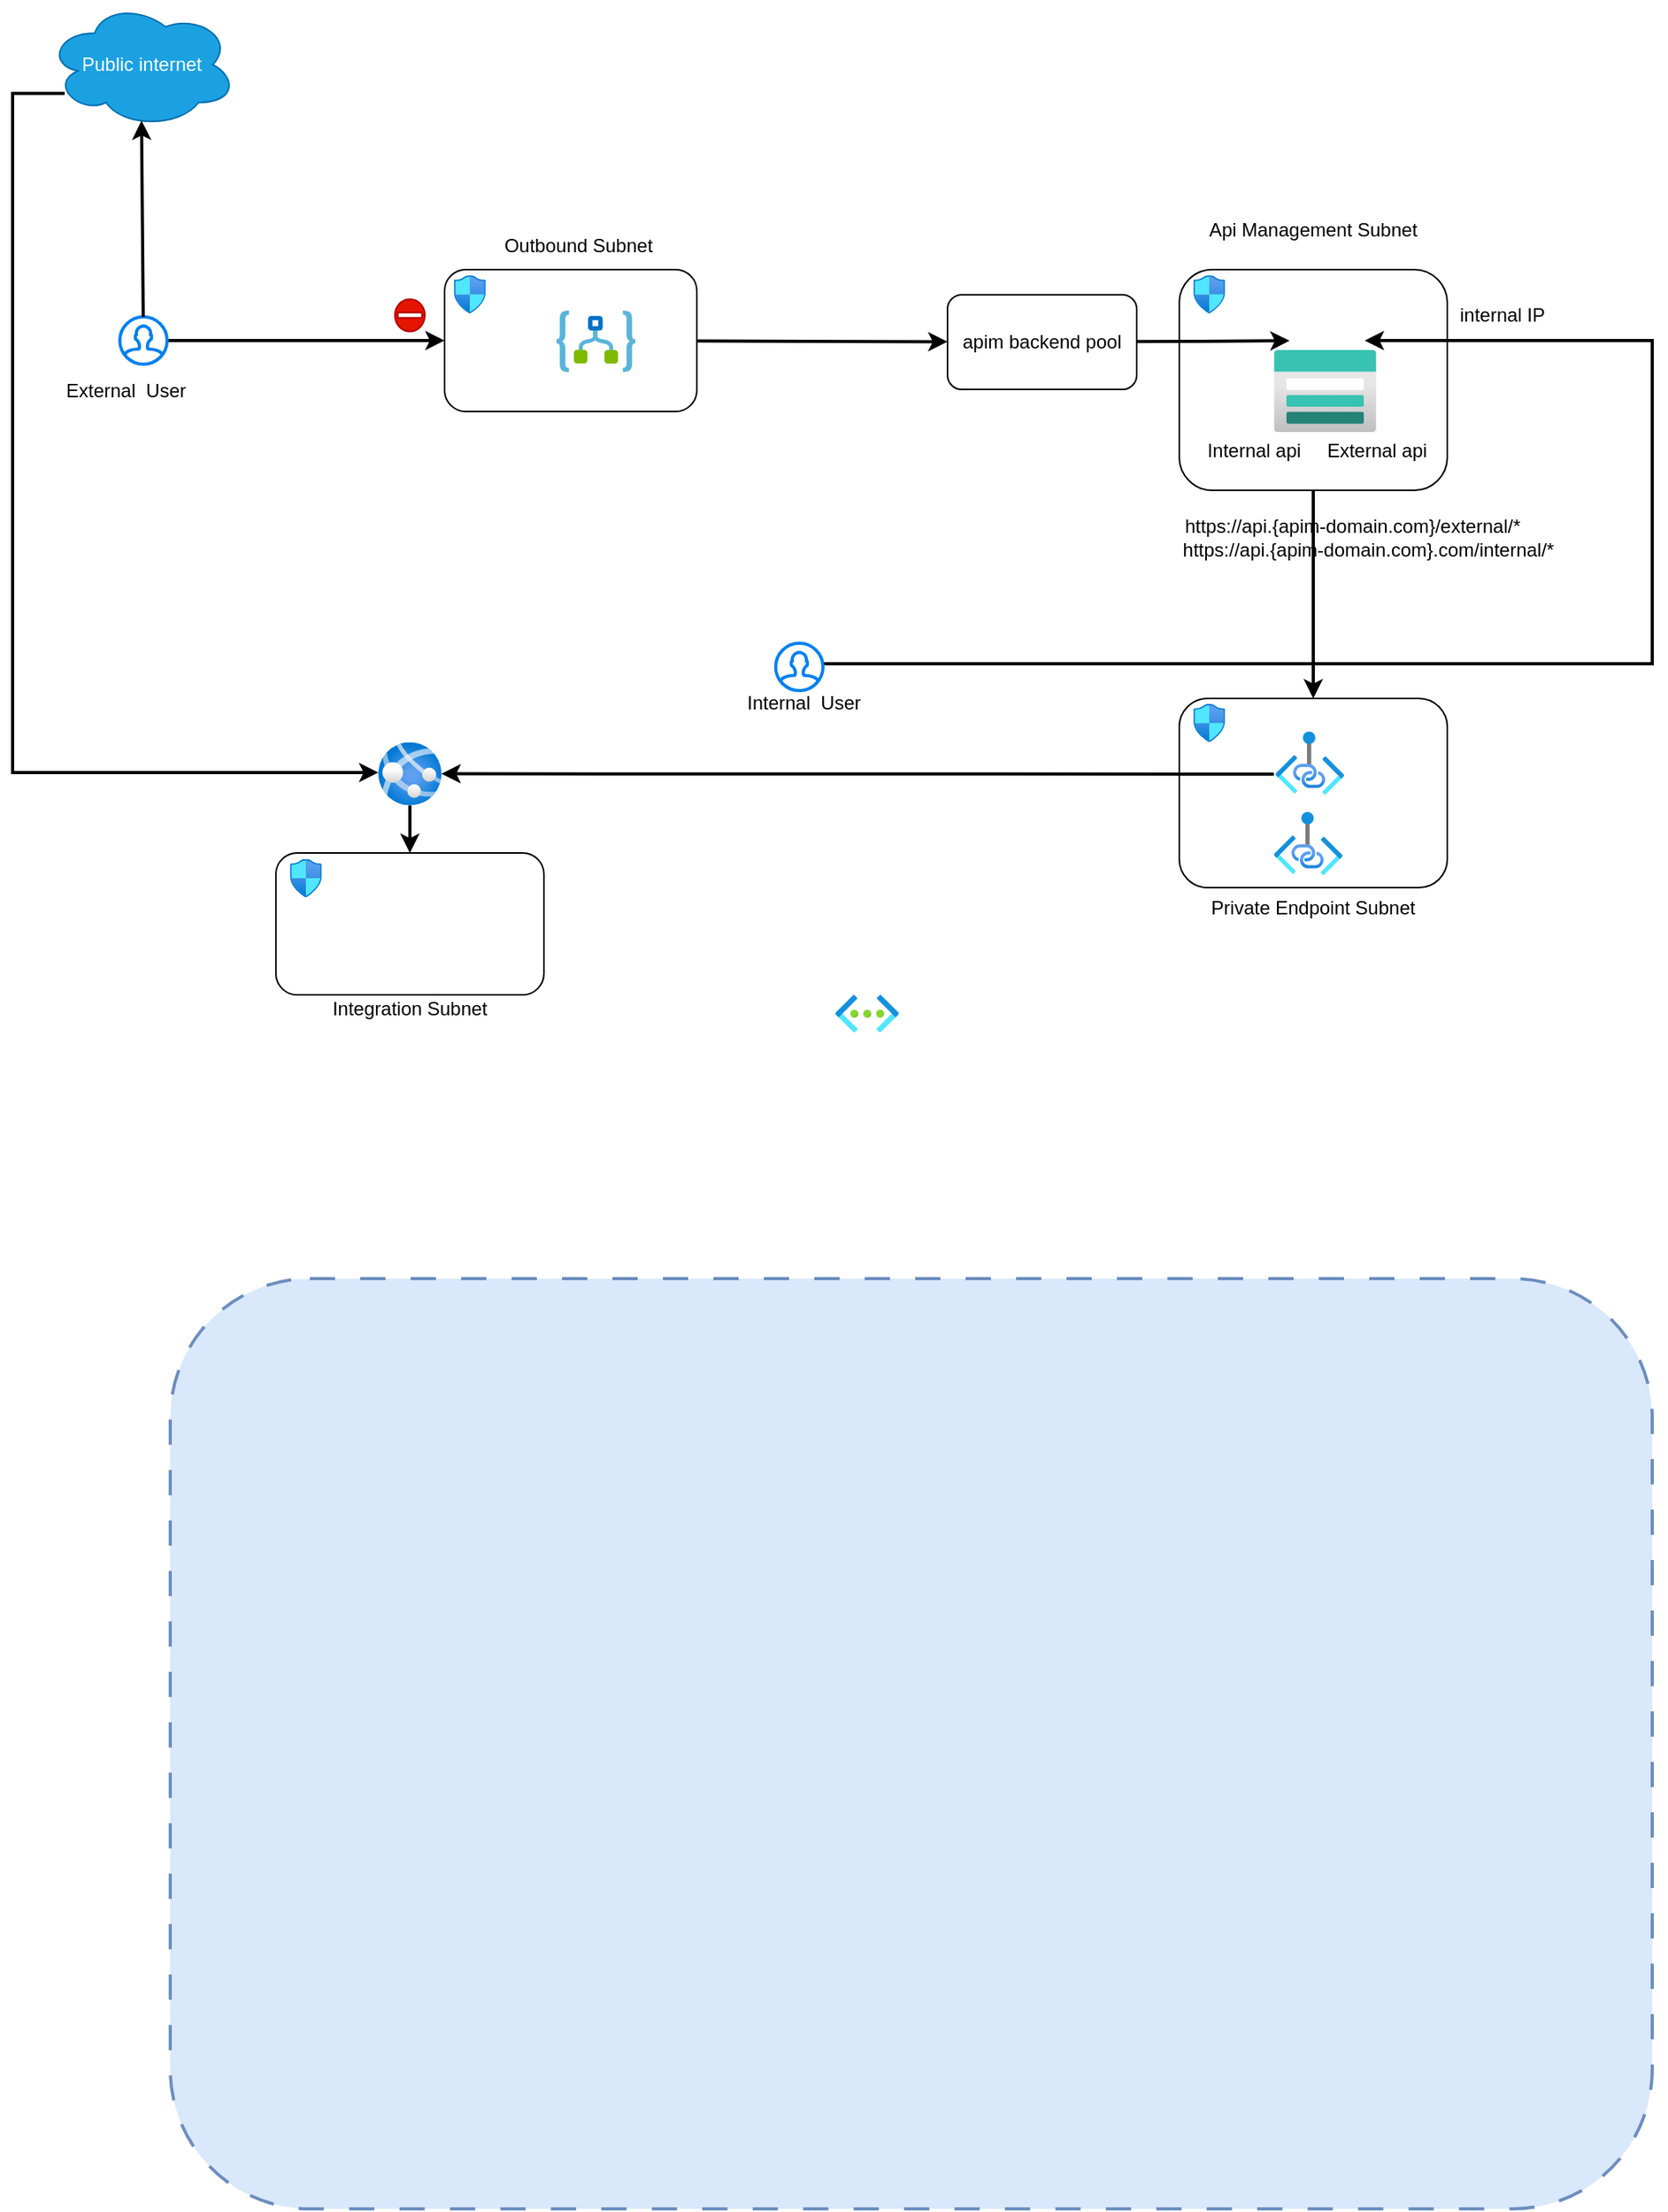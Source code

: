 <mxfile version="23.1.1" type="device">
  <diagram name="networking" id="ynlB8uI59wwRsQU0MTRM">
    <mxGraphModel dx="2003" dy="1559" grid="1" gridSize="10" guides="1" tooltips="1" connect="1" arrows="1" fold="1" page="1" pageScale="1" pageWidth="583" pageHeight="827" math="0" shadow="0">
      <root>
        <mxCell id="NOUK9GSbnvQmFxieu-Ej-0" />
        <mxCell id="NOUK9GSbnvQmFxieu-Ej-1" parent="NOUK9GSbnvQmFxieu-Ej-0" />
        <mxCell id="NOUK9GSbnvQmFxieu-Ej-2" value="" style="rounded=1;whiteSpace=wrap;html=1;fillColor=#dae8fc;strokeColor=#6c8ebf;dashed=1;dashPattern=8 8;fontStyle=1;strokeWidth=2;" parent="NOUK9GSbnvQmFxieu-Ej-1" vertex="1">
          <mxGeometry x="-30" y="740" width="940" height="590" as="geometry" />
        </mxCell>
        <mxCell id="NOUK9GSbnvQmFxieu-Ej-3" value="" style="image;aspect=fixed;html=1;points=[];align=center;fontSize=12;image=img/lib/azure2/networking/Virtual_Networks.svg;" parent="NOUK9GSbnvQmFxieu-Ej-1" vertex="1">
          <mxGeometry x="392" y="560" width="40" height="23.88" as="geometry" />
        </mxCell>
        <mxCell id="NOUK9GSbnvQmFxieu-Ej-5" value="" style="rounded=1;whiteSpace=wrap;html=1;" parent="NOUK9GSbnvQmFxieu-Ej-1" vertex="1">
          <mxGeometry x="144" y="100" width="160" height="90" as="geometry" />
        </mxCell>
        <mxCell id="NOUK9GSbnvQmFxieu-Ej-6" style="edgeStyle=orthogonalEdgeStyle;rounded=0;orthogonalLoop=1;jettySize=auto;html=1;strokeWidth=2;" parent="NOUK9GSbnvQmFxieu-Ej-1" source="NOUK9GSbnvQmFxieu-Ej-7" target="NOUK9GSbnvQmFxieu-Ej-8" edge="1">
          <mxGeometry relative="1" as="geometry" />
        </mxCell>
        <mxCell id="NOUK9GSbnvQmFxieu-Ej-7" value="" style="rounded=1;whiteSpace=wrap;html=1;" parent="NOUK9GSbnvQmFxieu-Ej-1" vertex="1">
          <mxGeometry x="610" y="100" width="170" height="140" as="geometry" />
        </mxCell>
        <mxCell id="NOUK9GSbnvQmFxieu-Ej-8" value="" style="rounded=1;whiteSpace=wrap;html=1;" parent="NOUK9GSbnvQmFxieu-Ej-1" vertex="1">
          <mxGeometry x="610" y="372" width="170" height="120" as="geometry" />
        </mxCell>
        <mxCell id="NOUK9GSbnvQmFxieu-Ej-9" value="" style="rounded=1;whiteSpace=wrap;html=1;" parent="NOUK9GSbnvQmFxieu-Ej-1" vertex="1">
          <mxGeometry x="37" y="470" width="170" height="90" as="geometry" />
        </mxCell>
        <mxCell id="NOUK9GSbnvQmFxieu-Ej-10" value="Outbound Subnet" style="text;strokeColor=none;align=center;fillColor=none;html=1;verticalAlign=middle;whiteSpace=wrap;rounded=0;" parent="NOUK9GSbnvQmFxieu-Ej-1" vertex="1">
          <mxGeometry x="144" y="70" width="170" height="30" as="geometry" />
        </mxCell>
        <mxCell id="NOUK9GSbnvQmFxieu-Ej-11" value="Api Management Subnet" style="text;strokeColor=none;align=center;fillColor=none;html=1;verticalAlign=middle;whiteSpace=wrap;rounded=0;" parent="NOUK9GSbnvQmFxieu-Ej-1" vertex="1">
          <mxGeometry x="610" y="60" width="170" height="30" as="geometry" />
        </mxCell>
        <mxCell id="NOUK9GSbnvQmFxieu-Ej-12" value="Private Endpoint Subnet" style="text;strokeColor=none;align=center;fillColor=none;html=1;verticalAlign=middle;whiteSpace=wrap;rounded=0;" parent="NOUK9GSbnvQmFxieu-Ej-1" vertex="1">
          <mxGeometry x="610" y="490" width="170" height="30" as="geometry" />
        </mxCell>
        <mxCell id="NOUK9GSbnvQmFxieu-Ej-13" value="Integration Subnet" style="text;strokeColor=none;align=center;fillColor=none;html=1;verticalAlign=middle;whiteSpace=wrap;rounded=0;" parent="NOUK9GSbnvQmFxieu-Ej-1" vertex="1">
          <mxGeometry x="37" y="553.88" width="170" height="30" as="geometry" />
        </mxCell>
        <mxCell id="NOUK9GSbnvQmFxieu-Ej-14" style="edgeStyle=orthogonalEdgeStyle;rounded=0;orthogonalLoop=1;jettySize=auto;html=1;strokeWidth=2;exitX=0.092;exitY=0.503;exitDx=0;exitDy=0;exitPerimeter=0;" parent="NOUK9GSbnvQmFxieu-Ej-1" edge="1">
          <mxGeometry relative="1" as="geometry">
            <mxPoint x="-96.96" y="-11.76" as="sourcePoint" />
            <mxPoint x="102" y="419" as="targetPoint" />
            <Array as="points">
              <mxPoint x="-130" y="-12" />
              <mxPoint x="-130" y="419" />
            </Array>
          </mxGeometry>
        </mxCell>
        <mxCell id="NOUK9GSbnvQmFxieu-Ej-15" value="Public internet" style="ellipse;shape=cloud;whiteSpace=wrap;html=1;fillColor=#1ba1e2;fontColor=#ffffff;strokeColor=#006EAF;" parent="NOUK9GSbnvQmFxieu-Ej-1" vertex="1">
          <mxGeometry x="-108" y="-70" width="120" height="80" as="geometry" />
        </mxCell>
        <mxCell id="NOUK9GSbnvQmFxieu-Ej-16" style="edgeStyle=orthogonalEdgeStyle;rounded=0;orthogonalLoop=1;jettySize=auto;html=1;strokeWidth=2;" parent="NOUK9GSbnvQmFxieu-Ej-1" source="NOUK9GSbnvQmFxieu-Ej-17" target="NOUK9GSbnvQmFxieu-Ej-5" edge="1">
          <mxGeometry relative="1" as="geometry" />
        </mxCell>
        <mxCell id="NOUK9GSbnvQmFxieu-Ej-17" value="" style="html=1;verticalLabelPosition=bottom;align=center;labelBackgroundColor=#ffffff;verticalAlign=top;strokeWidth=2;strokeColor=#0080F0;shadow=0;dashed=0;shape=mxgraph.ios7.icons.user;" parent="NOUK9GSbnvQmFxieu-Ej-1" vertex="1">
          <mxGeometry x="-62" y="130" width="30" height="30" as="geometry" />
        </mxCell>
        <mxCell id="NOUK9GSbnvQmFxieu-Ej-20" style="edgeStyle=orthogonalEdgeStyle;rounded=0;orthogonalLoop=1;jettySize=auto;html=1;strokeWidth=2;" parent="NOUK9GSbnvQmFxieu-Ej-1" source="NOUK9GSbnvQmFxieu-Ej-21" edge="1">
          <mxGeometry relative="1" as="geometry">
            <Array as="points">
              <mxPoint x="360" y="352" />
              <mxPoint x="360" y="350" />
              <mxPoint x="910" y="350" />
              <mxPoint x="910" y="145" />
            </Array>
            <mxPoint x="727.62" y="145" as="targetPoint" />
          </mxGeometry>
        </mxCell>
        <mxCell id="NOUK9GSbnvQmFxieu-Ej-21" value="" style="html=1;verticalLabelPosition=bottom;align=center;labelBackgroundColor=#ffffff;verticalAlign=top;strokeWidth=2;strokeColor=#0080F0;shadow=0;dashed=0;shape=mxgraph.ios7.icons.user;" parent="NOUK9GSbnvQmFxieu-Ej-1" vertex="1">
          <mxGeometry x="354" y="337" width="30" height="30" as="geometry" />
        </mxCell>
        <mxCell id="NOUK9GSbnvQmFxieu-Ej-22" style="rounded=0;orthogonalLoop=1;jettySize=auto;html=1;strokeWidth=2;" parent="NOUK9GSbnvQmFxieu-Ej-1" source="NOUK9GSbnvQmFxieu-Ej-35" edge="1">
          <mxGeometry relative="1" as="geometry">
            <mxPoint x="680" y="145.132" as="targetPoint" />
          </mxGeometry>
        </mxCell>
        <mxCell id="NOUK9GSbnvQmFxieu-Ej-23" style="edgeStyle=orthogonalEdgeStyle;rounded=0;orthogonalLoop=1;jettySize=auto;html=1;entryX=0.5;entryY=0;entryDx=0;entryDy=0;strokeWidth=2;" parent="NOUK9GSbnvQmFxieu-Ej-1" source="NOUK9GSbnvQmFxieu-Ej-24" target="NOUK9GSbnvQmFxieu-Ej-9" edge="1">
          <mxGeometry relative="1" as="geometry" />
        </mxCell>
        <mxCell id="NOUK9GSbnvQmFxieu-Ej-24" value="" style="image;aspect=fixed;html=1;points=[];align=center;fontSize=12;image=img/lib/azure2/compute/App_Services.svg;" parent="NOUK9GSbnvQmFxieu-Ej-1" vertex="1">
          <mxGeometry x="102" y="399.77" width="40" height="40" as="geometry" />
        </mxCell>
        <mxCell id="NOUK9GSbnvQmFxieu-Ej-25" style="rounded=0;orthogonalLoop=1;jettySize=auto;html=1;strokeWidth=2;" parent="NOUK9GSbnvQmFxieu-Ej-1" target="NOUK9GSbnvQmFxieu-Ej-24" edge="1">
          <mxGeometry relative="1" as="geometry">
            <mxPoint x="670" y="420" as="sourcePoint" />
          </mxGeometry>
        </mxCell>
        <mxCell id="NOUK9GSbnvQmFxieu-Ej-26" value="" style="image;aspect=fixed;html=1;points=[];align=center;fontSize=12;image=img/lib/azure2/networking/Private_Link.svg;" parent="NOUK9GSbnvQmFxieu-Ej-1" vertex="1">
          <mxGeometry x="671" y="393" width="43.63" height="40" as="geometry" />
        </mxCell>
        <mxCell id="NOUK9GSbnvQmFxieu-Ej-28" value="" style="image;aspect=fixed;html=1;points=[];align=center;fontSize=12;image=img/lib/azure2/networking/Private_Link.svg;" parent="NOUK9GSbnvQmFxieu-Ej-1" vertex="1">
          <mxGeometry x="670" y="444" width="43.63" height="40" as="geometry" />
        </mxCell>
        <mxCell id="NOUK9GSbnvQmFxieu-Ej-30" value="Internal&amp;nbsp; User" style="text;strokeColor=none;align=center;fillColor=none;html=1;verticalAlign=middle;whiteSpace=wrap;rounded=0;" parent="NOUK9GSbnvQmFxieu-Ej-1" vertex="1">
          <mxGeometry x="322" y="360" width="100" height="30" as="geometry" />
        </mxCell>
        <mxCell id="NOUK9GSbnvQmFxieu-Ej-31" value="External&amp;nbsp; User" style="text;strokeColor=none;align=center;fillColor=none;html=1;verticalAlign=middle;whiteSpace=wrap;rounded=0;" parent="NOUK9GSbnvQmFxieu-Ej-1" vertex="1">
          <mxGeometry x="-108" y="162" width="100" height="30" as="geometry" />
        </mxCell>
        <mxCell id="NOUK9GSbnvQmFxieu-Ej-32" value="Internal api" style="text;strokeColor=none;align=center;fillColor=none;html=1;verticalAlign=middle;whiteSpace=wrap;rounded=0;" parent="NOUK9GSbnvQmFxieu-Ej-1" vertex="1">
          <mxGeometry x="621.63" y="200" width="71" height="30" as="geometry" />
        </mxCell>
        <mxCell id="NOUK9GSbnvQmFxieu-Ej-33" value="External api" style="text;strokeColor=none;align=center;fillColor=none;html=1;verticalAlign=middle;whiteSpace=wrap;rounded=0;" parent="NOUK9GSbnvQmFxieu-Ej-1" vertex="1">
          <mxGeometry x="700" y="200" width="71" height="30" as="geometry" />
        </mxCell>
        <mxCell id="NOUK9GSbnvQmFxieu-Ej-34" value="" style="rounded=0;orthogonalLoop=1;jettySize=auto;html=1;strokeWidth=2;" parent="NOUK9GSbnvQmFxieu-Ej-1" source="NOUK9GSbnvQmFxieu-Ej-5" target="NOUK9GSbnvQmFxieu-Ej-35" edge="1">
          <mxGeometry relative="1" as="geometry">
            <mxPoint x="440" y="145" as="sourcePoint" />
            <mxPoint x="680" y="145" as="targetPoint" />
          </mxGeometry>
        </mxCell>
        <mxCell id="NOUK9GSbnvQmFxieu-Ej-35" value="apim backend pool" style="rounded=1;whiteSpace=wrap;html=1;" parent="NOUK9GSbnvQmFxieu-Ej-1" vertex="1">
          <mxGeometry x="463" y="116" width="120" height="60" as="geometry" />
        </mxCell>
        <mxCell id="NOUK9GSbnvQmFxieu-Ej-39" value="" style="shape=mxgraph.signs.safety.no_entry;html=1;pointerEvents=1;fillColor=#e51400;strokeColor=#B20000;verticalLabelPosition=bottom;verticalAlign=top;align=center;fontColor=#ffffff;" parent="NOUK9GSbnvQmFxieu-Ej-1" vertex="1">
          <mxGeometry x="112.5" y="118.75" width="19" height="20.5" as="geometry" />
        </mxCell>
        <mxCell id="NOUK9GSbnvQmFxieu-Ej-41" value="internal IP" style="text;strokeColor=none;align=center;fillColor=none;html=1;verticalAlign=middle;whiteSpace=wrap;rounded=0;" parent="NOUK9GSbnvQmFxieu-Ej-1" vertex="1">
          <mxGeometry x="785" y="114" width="60" height="30" as="geometry" />
        </mxCell>
        <mxCell id="NOUK9GSbnvQmFxieu-Ej-45" value="https://api.{apim-domain.com}/external/*&lt;br&gt;&amp;nbsp; &amp;nbsp; &amp;nbsp; https://api.{apim-domain.com}.com/internal/*" style="text;strokeColor=none;align=center;fillColor=none;html=1;verticalAlign=middle;whiteSpace=wrap;rounded=0;" parent="NOUK9GSbnvQmFxieu-Ej-1" vertex="1">
          <mxGeometry x="540" y="250" width="360" height="40" as="geometry" />
        </mxCell>
        <mxCell id="NOUK9GSbnvQmFxieu-Ej-46" value="" style="image;aspect=fixed;html=1;points=[];align=center;fontSize=12;image=img/lib/azure2/networking/Network_Security_Groups.svg;" parent="NOUK9GSbnvQmFxieu-Ej-1" vertex="1">
          <mxGeometry x="150" y="103.57" width="20" height="24.33" as="geometry" />
        </mxCell>
        <mxCell id="NOUK9GSbnvQmFxieu-Ej-47" value="" style="image;aspect=fixed;html=1;points=[];align=center;fontSize=12;image=img/lib/azure2/networking/Network_Security_Groups.svg;" parent="NOUK9GSbnvQmFxieu-Ej-1" vertex="1">
          <mxGeometry x="46" y="473.89" width="20" height="24.27" as="geometry" />
        </mxCell>
        <mxCell id="NOUK9GSbnvQmFxieu-Ej-48" value="" style="image;aspect=fixed;html=1;points=[];align=center;fontSize=12;image=img/lib/azure2/networking/Network_Security_Groups.svg;" parent="NOUK9GSbnvQmFxieu-Ej-1" vertex="1">
          <mxGeometry x="619" y="375.5" width="20" height="24.27" as="geometry" />
        </mxCell>
        <mxCell id="NOUK9GSbnvQmFxieu-Ej-49" value="" style="image;aspect=fixed;html=1;points=[];align=center;fontSize=12;image=img/lib/azure2/networking/Network_Security_Groups.svg;" parent="NOUK9GSbnvQmFxieu-Ej-1" vertex="1">
          <mxGeometry x="619" y="103.57" width="20" height="24.27" as="geometry" />
        </mxCell>
        <mxCell id="NOUK9GSbnvQmFxieu-Ej-50" style="edgeStyle=none;rounded=0;orthogonalLoop=1;jettySize=auto;html=1;entryX=0.498;entryY=0.943;entryDx=0;entryDy=0;entryPerimeter=0;strokeWidth=2;" parent="NOUK9GSbnvQmFxieu-Ej-1" source="NOUK9GSbnvQmFxieu-Ej-17" target="NOUK9GSbnvQmFxieu-Ej-15" edge="1">
          <mxGeometry relative="1" as="geometry" />
        </mxCell>
        <mxCell id="NOUK9GSbnvQmFxieu-Ej-51" value="" style="shape=image;html=1;verticalAlign=top;verticalLabelPosition=bottom;labelBackgroundColor=#ffffff;imageAspect=0;aspect=fixed;image=https://cdn3.iconfinder.com/data/icons/flat-actions-icons-9/792/Tick_Mark_Dark-128.png" parent="NOUK9GSbnvQmFxieu-Ej-1" vertex="1">
          <mxGeometry x="52" y="304" width="33" height="33" as="geometry" />
        </mxCell>
        <mxCell id="NOUK9GSbnvQmFxieu-Ej-52" value="" style="shape=image;html=1;verticalAlign=top;verticalLabelPosition=bottom;labelBackgroundColor=#ffffff;imageAspect=0;aspect=fixed;image=https://cdn3.iconfinder.com/data/icons/flat-actions-icons-9/792/Tick_Mark_Dark-128.png" parent="NOUK9GSbnvQmFxieu-Ej-1" vertex="1">
          <mxGeometry x="785" y="146" width="33" height="33" as="geometry" />
        </mxCell>
        <mxCell id="NOUK9GSbnvQmFxieu-Ej-53" value="" style="shape=image;html=1;verticalAlign=top;verticalLabelPosition=bottom;labelBackgroundColor=#ffffff;imageAspect=0;aspect=fixed;image=https://cdn3.iconfinder.com/data/icons/flat-actions-icons-9/792/Tick_Mark_Dark-128.png" parent="NOUK9GSbnvQmFxieu-Ej-1" vertex="1">
          <mxGeometry x="554" y="147" width="33" height="33" as="geometry" />
        </mxCell>
        <mxCell id="XdXjYA-UUe-l2E-UYYAY-0" value="" style="image;sketch=0;aspect=fixed;html=1;points=[];align=center;fontSize=12;image=img/lib/mscae/Logic_Apps.svg;" vertex="1" parent="NOUK9GSbnvQmFxieu-Ej-1">
          <mxGeometry x="215" y="126" width="50" height="39" as="geometry" />
        </mxCell>
        <mxCell id="XdXjYA-UUe-l2E-UYYAY-1" value="" style="image;aspect=fixed;html=1;points=[];align=center;fontSize=12;image=img/lib/azure2/storage/Storage_Accounts.svg;" vertex="1" parent="NOUK9GSbnvQmFxieu-Ej-1">
          <mxGeometry x="670" y="151" width="65" height="52" as="geometry" />
        </mxCell>
      </root>
    </mxGraphModel>
  </diagram>
</mxfile>
